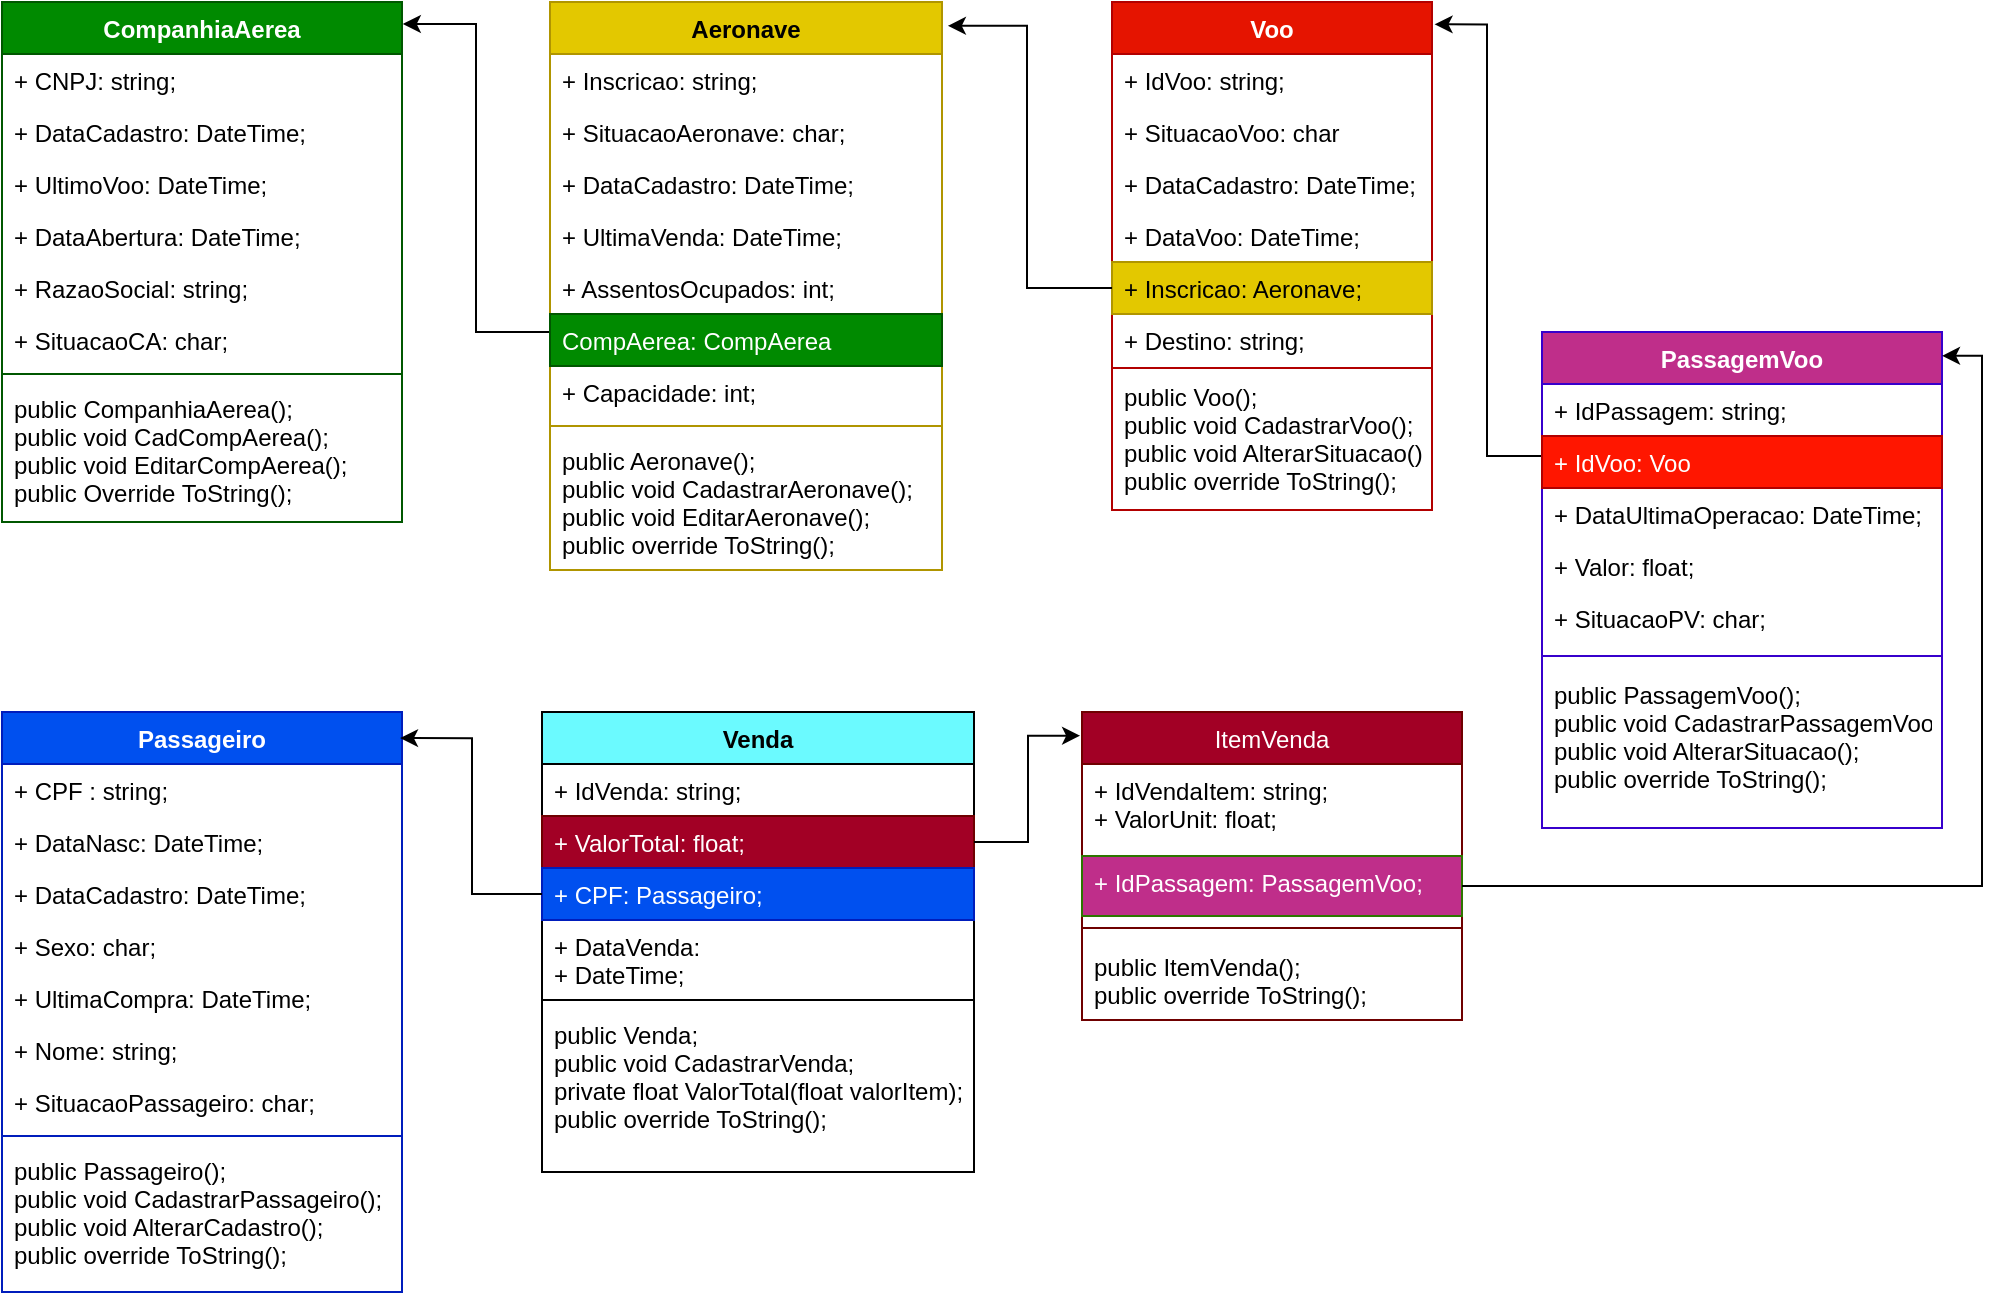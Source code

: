 <mxfile version="20.3.0" type="device"><diagram id="pReWtRghzhGuXCSKaChK" name="Página-1"><mxGraphModel dx="868" dy="482" grid="1" gridSize="10" guides="1" tooltips="1" connect="1" arrows="1" fold="1" page="1" pageScale="1" pageWidth="1169" pageHeight="827" math="0" shadow="0"><root><mxCell id="0"/><mxCell id="1" parent="0"/><mxCell id="cVHg5iiUPL1rxt4kpwUX-88" value="ItemVenda" style="swimlane;fontStyle=0;childLayout=stackLayout;horizontal=1;startSize=26;fillColor=#a20025;horizontalStack=0;resizeParent=1;resizeParentMax=0;resizeLast=0;collapsible=1;marginBottom=0;fillStyle=solid;strokeColor=#6F0000;fontColor=#ffffff;" parent="1" vertex="1"><mxGeometry x="610" y="490" width="190" height="154" as="geometry"/></mxCell><mxCell id="cVHg5iiUPL1rxt4kpwUX-89" value="+ IdVendaItem: string;&#10;+ ValorUnit: float;" style="text;strokeColor=none;fillColor=none;align=left;verticalAlign=top;spacingLeft=4;spacingRight=4;overflow=hidden;rotatable=0;points=[[0,0.5],[1,0.5]];portConstraint=eastwest;fillStyle=solid;" parent="cVHg5iiUPL1rxt4kpwUX-88" vertex="1"><mxGeometry y="26" width="190" height="46" as="geometry"/></mxCell><mxCell id="cVHg5iiUPL1rxt4kpwUX-90" value="+ IdPassagem: PassagemVoo;" style="text;align=left;verticalAlign=top;spacingLeft=4;spacingRight=4;overflow=hidden;rotatable=0;points=[[0,0.5],[1,0.5]];portConstraint=eastwest;fillStyle=solid;fillColor=#BF2E8A;fontColor=#ffffff;strokeColor=#2D7600;" parent="cVHg5iiUPL1rxt4kpwUX-88" vertex="1"><mxGeometry y="72" width="190" height="30" as="geometry"/></mxCell><mxCell id="LDR08iqbEfkZyBWGbbdn-1" value="" style="line;strokeWidth=1;fillColor=none;align=left;verticalAlign=middle;spacingTop=-1;spacingLeft=3;spacingRight=3;rotatable=0;labelPosition=right;points=[];portConstraint=eastwest;strokeColor=inherit;" vertex="1" parent="cVHg5iiUPL1rxt4kpwUX-88"><mxGeometry y="102" width="190" height="12" as="geometry"/></mxCell><mxCell id="cVHg5iiUPL1rxt4kpwUX-91" value="public ItemVenda();&#10;public override ToString();" style="text;strokeColor=none;fillColor=none;align=left;verticalAlign=top;spacingLeft=4;spacingRight=4;overflow=hidden;rotatable=0;points=[[0,0.5],[1,0.5]];portConstraint=eastwest;fillStyle=solid;" parent="cVHg5iiUPL1rxt4kpwUX-88" vertex="1"><mxGeometry y="114" width="190" height="40" as="geometry"/></mxCell><mxCell id="1eCG85m5-HJoHfWFLD3n-16" value="Passageiro" style="swimlane;fontStyle=1;align=center;verticalAlign=top;childLayout=stackLayout;horizontal=1;startSize=26;horizontalStack=0;resizeParent=1;resizeParentMax=0;resizeLast=0;collapsible=1;marginBottom=0;fillColor=#0050ef;strokeColor=#001DBC;fontColor=#ffffff;" parent="1" vertex="1"><mxGeometry x="70" y="490" width="200" height="290" as="geometry"/></mxCell><mxCell id="cVHg5iiUPL1rxt4kpwUX-32" value="+ CPF : string; " style="text;align=left;verticalAlign=top;spacingLeft=4;spacingRight=4;overflow=hidden;rotatable=0;points=[[0,0.5],[1,0.5]];portConstraint=eastwest;" parent="1eCG85m5-HJoHfWFLD3n-16" vertex="1"><mxGeometry y="26" width="200" height="26" as="geometry"/></mxCell><mxCell id="cVHg5iiUPL1rxt4kpwUX-34" value="+ DataNasc: DateTime;" style="text;strokeColor=none;fillColor=none;align=left;verticalAlign=top;spacingLeft=4;spacingRight=4;overflow=hidden;rotatable=0;points=[[0,0.5],[1,0.5]];portConstraint=eastwest;" parent="1eCG85m5-HJoHfWFLD3n-16" vertex="1"><mxGeometry y="52" width="200" height="26" as="geometry"/></mxCell><mxCell id="cVHg5iiUPL1rxt4kpwUX-39" value="+ DataCadastro: DateTime;" style="text;strokeColor=none;fillColor=none;align=left;verticalAlign=top;spacingLeft=4;spacingRight=4;overflow=hidden;rotatable=0;points=[[0,0.5],[1,0.5]];portConstraint=eastwest;" parent="1eCG85m5-HJoHfWFLD3n-16" vertex="1"><mxGeometry y="78" width="200" height="26" as="geometry"/></mxCell><mxCell id="cVHg5iiUPL1rxt4kpwUX-35" value="+ Sexo: char;" style="text;strokeColor=none;fillColor=none;align=left;verticalAlign=top;spacingLeft=4;spacingRight=4;overflow=hidden;rotatable=0;points=[[0,0.5],[1,0.5]];portConstraint=eastwest;" parent="1eCG85m5-HJoHfWFLD3n-16" vertex="1"><mxGeometry y="104" width="200" height="26" as="geometry"/></mxCell><mxCell id="cVHg5iiUPL1rxt4kpwUX-37" value="+ UltimaCompra: DateTime;" style="text;strokeColor=none;fillColor=none;align=left;verticalAlign=top;spacingLeft=4;spacingRight=4;overflow=hidden;rotatable=0;points=[[0,0.5],[1,0.5]];portConstraint=eastwest;" parent="1eCG85m5-HJoHfWFLD3n-16" vertex="1"><mxGeometry y="130" width="200" height="26" as="geometry"/></mxCell><mxCell id="cVHg5iiUPL1rxt4kpwUX-33" value="+ Nome: string;" style="text;strokeColor=none;fillColor=none;align=left;verticalAlign=top;spacingLeft=4;spacingRight=4;overflow=hidden;rotatable=0;points=[[0,0.5],[1,0.5]];portConstraint=eastwest;" parent="1eCG85m5-HJoHfWFLD3n-16" vertex="1"><mxGeometry y="156" width="200" height="26" as="geometry"/></mxCell><mxCell id="cVHg5iiUPL1rxt4kpwUX-40" value="+ SituacaoPassageiro: char;" style="text;strokeColor=none;fillColor=none;align=left;verticalAlign=top;spacingLeft=4;spacingRight=4;overflow=hidden;rotatable=0;points=[[0,0.5],[1,0.5]];portConstraint=eastwest;" parent="1eCG85m5-HJoHfWFLD3n-16" vertex="1"><mxGeometry y="182" width="200" height="26" as="geometry"/></mxCell><mxCell id="1eCG85m5-HJoHfWFLD3n-18" value="" style="line;strokeWidth=1;fillColor=none;align=left;verticalAlign=middle;spacingTop=-1;spacingLeft=3;spacingRight=3;rotatable=0;labelPosition=right;points=[];portConstraint=eastwest;strokeColor=inherit;" parent="1eCG85m5-HJoHfWFLD3n-16" vertex="1"><mxGeometry y="208" width="200" height="8" as="geometry"/></mxCell><mxCell id="1eCG85m5-HJoHfWFLD3n-19" value="public Passageiro();&#10;public void CadastrarPassageiro();&#10;public void AlterarCadastro();&#10;public override ToString();" style="text;strokeColor=none;fillColor=none;align=left;verticalAlign=top;spacingLeft=4;spacingRight=4;overflow=hidden;rotatable=0;points=[[0,0.5],[1,0.5]];portConstraint=eastwest;" parent="1eCG85m5-HJoHfWFLD3n-16" vertex="1"><mxGeometry y="216" width="200" height="74" as="geometry"/></mxCell><mxCell id="1eCG85m5-HJoHfWFLD3n-24" value="CompanhiaAerea" style="swimlane;fontStyle=1;align=center;verticalAlign=top;childLayout=stackLayout;horizontal=1;startSize=26;horizontalStack=0;resizeParent=1;resizeParentMax=0;resizeLast=0;collapsible=1;marginBottom=0;fillColor=#008a00;fontColor=#ffffff;strokeColor=#005700;" parent="1" vertex="1"><mxGeometry x="70" y="135" width="200" height="260" as="geometry"/></mxCell><mxCell id="cVHg5iiUPL1rxt4kpwUX-46" value="+ CNPJ: string;" style="text;strokeColor=none;fillColor=none;align=left;verticalAlign=top;spacingLeft=4;spacingRight=4;overflow=hidden;rotatable=0;points=[[0,0.5],[1,0.5]];portConstraint=eastwest;" parent="1eCG85m5-HJoHfWFLD3n-24" vertex="1"><mxGeometry y="26" width="200" height="26" as="geometry"/></mxCell><mxCell id="cVHg5iiUPL1rxt4kpwUX-48" value="+ DataCadastro: DateTime;" style="text;strokeColor=none;fillColor=none;align=left;verticalAlign=top;spacingLeft=4;spacingRight=4;overflow=hidden;rotatable=0;points=[[0,0.5],[1,0.5]];portConstraint=eastwest;" parent="1eCG85m5-HJoHfWFLD3n-24" vertex="1"><mxGeometry y="52" width="200" height="26" as="geometry"/></mxCell><mxCell id="cVHg5iiUPL1rxt4kpwUX-50" value="+ UltimoVoo: DateTime;" style="text;strokeColor=none;fillColor=none;align=left;verticalAlign=top;spacingLeft=4;spacingRight=4;overflow=hidden;rotatable=0;points=[[0,0.5],[1,0.5]];portConstraint=eastwest;" parent="1eCG85m5-HJoHfWFLD3n-24" vertex="1"><mxGeometry y="78" width="200" height="26" as="geometry"/></mxCell><mxCell id="cVHg5iiUPL1rxt4kpwUX-49" value="+ DataAbertura: DateTime;" style="text;strokeColor=none;fillColor=none;align=left;verticalAlign=top;spacingLeft=4;spacingRight=4;overflow=hidden;rotatable=0;points=[[0,0.5],[1,0.5]];portConstraint=eastwest;" parent="1eCG85m5-HJoHfWFLD3n-24" vertex="1"><mxGeometry y="104" width="200" height="26" as="geometry"/></mxCell><mxCell id="cVHg5iiUPL1rxt4kpwUX-47" value="+ RazaoSocial: string;" style="text;strokeColor=none;fillColor=none;align=left;verticalAlign=top;spacingLeft=4;spacingRight=4;overflow=hidden;rotatable=0;points=[[0,0.5],[1,0.5]];portConstraint=eastwest;" parent="1eCG85m5-HJoHfWFLD3n-24" vertex="1"><mxGeometry y="130" width="200" height="26" as="geometry"/></mxCell><mxCell id="cVHg5iiUPL1rxt4kpwUX-51" value="+ SituacaoCA: char;" style="text;strokeColor=none;fillColor=none;align=left;verticalAlign=top;spacingLeft=4;spacingRight=4;overflow=hidden;rotatable=0;points=[[0,0.5],[1,0.5]];portConstraint=eastwest;" parent="1eCG85m5-HJoHfWFLD3n-24" vertex="1"><mxGeometry y="156" width="200" height="26" as="geometry"/></mxCell><mxCell id="1eCG85m5-HJoHfWFLD3n-26" value="" style="line;strokeWidth=1;fillColor=none;align=left;verticalAlign=middle;spacingTop=-1;spacingLeft=3;spacingRight=3;rotatable=0;labelPosition=right;points=[];portConstraint=eastwest;strokeColor=inherit;" parent="1eCG85m5-HJoHfWFLD3n-24" vertex="1"><mxGeometry y="182" width="200" height="8" as="geometry"/></mxCell><mxCell id="1eCG85m5-HJoHfWFLD3n-27" value="public CompanhiaAerea();&#10;public void CadCompAerea();&#10;public void EditarCompAerea();&#10;public Override ToString();" style="text;strokeColor=none;fillColor=none;align=left;verticalAlign=top;spacingLeft=4;spacingRight=4;overflow=hidden;rotatable=0;points=[[0,0.5],[1,0.5]];portConstraint=eastwest;" parent="1eCG85m5-HJoHfWFLD3n-24" vertex="1"><mxGeometry y="190" width="200" height="70" as="geometry"/></mxCell><mxCell id="Je0e8RJOeXSyiCo6c0B7-1" value="" style="edgeStyle=orthogonalEdgeStyle;rounded=0;orthogonalLoop=1;jettySize=auto;html=1;entryX=1.002;entryY=0.044;entryDx=0;entryDy=0;entryPerimeter=0;" parent="1" source="1eCG85m5-HJoHfWFLD3n-35" target="1eCG85m5-HJoHfWFLD3n-24" edge="1"><mxGeometry relative="1" as="geometry"><Array as="points"><mxPoint x="307" y="300"/><mxPoint x="307" y="146"/><mxPoint x="270" y="146"/></Array></mxGeometry></mxCell><mxCell id="1eCG85m5-HJoHfWFLD3n-35" value="Aeronave" style="swimlane;fontStyle=1;align=center;verticalAlign=top;childLayout=stackLayout;horizontal=1;startSize=26;horizontalStack=0;resizeParent=1;resizeParentMax=0;resizeLast=0;collapsible=1;marginBottom=0;fillColor=#e3c800;fontColor=#000000;strokeColor=#B09500;" parent="1" vertex="1"><mxGeometry x="344" y="135" width="196" height="284" as="geometry"/></mxCell><mxCell id="cVHg5iiUPL1rxt4kpwUX-54" value="+ Inscricao: string;" style="text;strokeColor=none;fillColor=none;align=left;verticalAlign=top;spacingLeft=4;spacingRight=4;overflow=hidden;rotatable=0;points=[[0,0.5],[1,0.5]];portConstraint=eastwest;" parent="1eCG85m5-HJoHfWFLD3n-35" vertex="1"><mxGeometry y="26" width="196" height="26" as="geometry"/></mxCell><mxCell id="cVHg5iiUPL1rxt4kpwUX-59" value="+ SituacaoAeronave: char;" style="text;strokeColor=none;fillColor=none;align=left;verticalAlign=top;spacingLeft=4;spacingRight=4;overflow=hidden;rotatable=0;points=[[0,0.5],[1,0.5]];portConstraint=eastwest;" parent="1eCG85m5-HJoHfWFLD3n-35" vertex="1"><mxGeometry y="52" width="196" height="26" as="geometry"/></mxCell><mxCell id="cVHg5iiUPL1rxt4kpwUX-56" value="+ DataCadastro: DateTime;" style="text;strokeColor=none;fillColor=none;align=left;verticalAlign=top;spacingLeft=4;spacingRight=4;overflow=hidden;rotatable=0;points=[[0,0.5],[1,0.5]];portConstraint=eastwest;" parent="1eCG85m5-HJoHfWFLD3n-35" vertex="1"><mxGeometry y="78" width="196" height="26" as="geometry"/></mxCell><mxCell id="cVHg5iiUPL1rxt4kpwUX-58" value="+ UltimaVenda: DateTime;" style="text;strokeColor=none;fillColor=none;align=left;verticalAlign=top;spacingLeft=4;spacingRight=4;overflow=hidden;rotatable=0;points=[[0,0.5],[1,0.5]];portConstraint=eastwest;" parent="1eCG85m5-HJoHfWFLD3n-35" vertex="1"><mxGeometry y="104" width="196" height="26" as="geometry"/></mxCell><mxCell id="cVHg5iiUPL1rxt4kpwUX-57" value="+ AssentosOcupados: int;" style="text;strokeColor=none;fillColor=none;align=left;verticalAlign=top;spacingLeft=4;spacingRight=4;overflow=hidden;rotatable=0;points=[[0,0.5],[1,0.5]];portConstraint=eastwest;" parent="1eCG85m5-HJoHfWFLD3n-35" vertex="1"><mxGeometry y="130" width="196" height="26" as="geometry"/></mxCell><mxCell id="1eCG85m5-HJoHfWFLD3n-30" value="CompAerea: CompAerea" style="text;strokeColor=#005700;fillColor=#008a00;align=left;verticalAlign=top;spacingLeft=4;spacingRight=4;overflow=hidden;rotatable=0;points=[[0,0.5],[1,0.5]];portConstraint=eastwest;fontColor=#ffffff;" parent="1eCG85m5-HJoHfWFLD3n-35" vertex="1"><mxGeometry y="156" width="196" height="26" as="geometry"/></mxCell><mxCell id="cVHg5iiUPL1rxt4kpwUX-55" value="+ Capacidade: int;" style="text;strokeColor=none;fillColor=none;align=left;verticalAlign=top;spacingLeft=4;spacingRight=4;overflow=hidden;rotatable=0;points=[[0,0.5],[1,0.5]];portConstraint=eastwest;" parent="1eCG85m5-HJoHfWFLD3n-35" vertex="1"><mxGeometry y="182" width="196" height="26" as="geometry"/></mxCell><mxCell id="1eCG85m5-HJoHfWFLD3n-37" value="" style="line;strokeWidth=1;fillColor=none;align=left;verticalAlign=middle;spacingTop=-1;spacingLeft=3;spacingRight=3;rotatable=0;labelPosition=right;points=[];portConstraint=eastwest;strokeColor=inherit;" parent="1eCG85m5-HJoHfWFLD3n-35" vertex="1"><mxGeometry y="208" width="196" height="8" as="geometry"/></mxCell><mxCell id="1eCG85m5-HJoHfWFLD3n-38" value="public Aeronave();&#10;public void CadastrarAeronave();&#10;public void EditarAeronave();&#10;public override ToString();" style="text;strokeColor=none;fillColor=none;align=left;verticalAlign=top;spacingLeft=4;spacingRight=4;overflow=hidden;rotatable=0;points=[[0,0.5],[1,0.5]];portConstraint=eastwest;" parent="1eCG85m5-HJoHfWFLD3n-35" vertex="1"><mxGeometry y="216" width="196" height="68" as="geometry"/></mxCell><mxCell id="1eCG85m5-HJoHfWFLD3n-39" value="Voo" style="swimlane;fontStyle=1;align=center;verticalAlign=top;childLayout=stackLayout;horizontal=1;startSize=26;horizontalStack=0;resizeParent=1;resizeParentMax=0;resizeLast=0;collapsible=1;marginBottom=0;fillColor=#e51400;fontColor=#ffffff;strokeColor=#B20000;" parent="1" vertex="1"><mxGeometry x="625" y="135" width="160" height="254" as="geometry"/></mxCell><mxCell id="cVHg5iiUPL1rxt4kpwUX-61" value="+ IdVoo: string;" style="text;strokeColor=none;fillColor=none;align=left;verticalAlign=top;spacingLeft=4;spacingRight=4;overflow=hidden;rotatable=0;points=[[0,0.5],[1,0.5]];portConstraint=eastwest;" parent="1eCG85m5-HJoHfWFLD3n-39" vertex="1"><mxGeometry y="26" width="160" height="26" as="geometry"/></mxCell><mxCell id="cVHg5iiUPL1rxt4kpwUX-66" value="+ SituacaoVoo: char" style="text;strokeColor=none;fillColor=none;align=left;verticalAlign=top;spacingLeft=4;spacingRight=4;overflow=hidden;rotatable=0;points=[[0,0.5],[1,0.5]];portConstraint=eastwest;" parent="1eCG85m5-HJoHfWFLD3n-39" vertex="1"><mxGeometry y="52" width="160" height="26" as="geometry"/></mxCell><mxCell id="cVHg5iiUPL1rxt4kpwUX-65" value="+ DataCadastro: DateTime;" style="text;strokeColor=none;fillColor=none;align=left;verticalAlign=top;spacingLeft=4;spacingRight=4;overflow=hidden;rotatable=0;points=[[0,0.5],[1,0.5]];portConstraint=eastwest;" parent="1eCG85m5-HJoHfWFLD3n-39" vertex="1"><mxGeometry y="78" width="160" height="26" as="geometry"/></mxCell><mxCell id="cVHg5iiUPL1rxt4kpwUX-64" value="+ DataVoo: DateTime;" style="text;strokeColor=none;fillColor=none;align=left;verticalAlign=top;spacingLeft=4;spacingRight=4;overflow=hidden;rotatable=0;points=[[0,0.5],[1,0.5]];portConstraint=eastwest;" parent="1eCG85m5-HJoHfWFLD3n-39" vertex="1"><mxGeometry y="104" width="160" height="26" as="geometry"/></mxCell><mxCell id="cVHg5iiUPL1rxt4kpwUX-63" value="+ Inscricao: Aeronave;" style="text;strokeColor=#B09500;fillColor=#e3c800;align=left;verticalAlign=top;spacingLeft=4;spacingRight=4;overflow=hidden;rotatable=0;points=[[0,0.5],[1,0.5]];portConstraint=eastwest;fontColor=#000000;" parent="1eCG85m5-HJoHfWFLD3n-39" vertex="1"><mxGeometry y="130" width="160" height="26" as="geometry"/></mxCell><mxCell id="cVHg5iiUPL1rxt4kpwUX-62" value="+ Destino: string;" style="text;strokeColor=none;fillColor=none;align=left;verticalAlign=top;spacingLeft=4;spacingRight=4;overflow=hidden;rotatable=0;points=[[0,0.5],[1,0.5]];portConstraint=eastwest;" parent="1eCG85m5-HJoHfWFLD3n-39" vertex="1"><mxGeometry y="156" width="160" height="26" as="geometry"/></mxCell><mxCell id="1eCG85m5-HJoHfWFLD3n-41" value="" style="line;strokeWidth=1;fillColor=none;align=left;verticalAlign=middle;spacingTop=-1;spacingLeft=3;spacingRight=3;rotatable=0;labelPosition=right;points=[];portConstraint=eastwest;strokeColor=inherit;" parent="1eCG85m5-HJoHfWFLD3n-39" vertex="1"><mxGeometry y="182" width="160" height="2" as="geometry"/></mxCell><mxCell id="1eCG85m5-HJoHfWFLD3n-42" value="public Voo();&#10;public void CadastrarVoo();&#10;public void AlterarSituacao();&#10;public override ToString();&#10;" style="text;strokeColor=none;fillColor=none;align=left;verticalAlign=top;spacingLeft=4;spacingRight=4;overflow=hidden;rotatable=0;points=[[0,0.5],[1,0.5]];portConstraint=eastwest;" parent="1eCG85m5-HJoHfWFLD3n-39" vertex="1"><mxGeometry y="184" width="160" height="70" as="geometry"/></mxCell><mxCell id="neGFDqqLJg8Q9-QoGF4L-14" style="edgeStyle=orthogonalEdgeStyle;rounded=0;orthogonalLoop=1;jettySize=auto;html=1;exitX=0;exitY=0.25;exitDx=0;exitDy=0;entryX=1.008;entryY=0.044;entryDx=0;entryDy=0;entryPerimeter=0;" parent="1" source="1eCG85m5-HJoHfWFLD3n-44" target="1eCG85m5-HJoHfWFLD3n-39" edge="1"><mxGeometry relative="1" as="geometry"/></mxCell><mxCell id="1eCG85m5-HJoHfWFLD3n-44" value="PassagemVoo" style="swimlane;fontStyle=1;align=center;verticalAlign=top;childLayout=stackLayout;horizontal=1;startSize=26;horizontalStack=0;resizeParent=1;resizeParentMax=0;resizeLast=0;collapsible=1;marginBottom=0;fillColor=#BF2E8A;strokeColor=#3700CC;fontColor=#ffffff;" parent="1" vertex="1"><mxGeometry x="840" y="300" width="200" height="248" as="geometry"/></mxCell><mxCell id="cVHg5iiUPL1rxt4kpwUX-70" value="+ IdPassagem: string;" style="text;strokeColor=none;fillColor=none;align=left;verticalAlign=top;spacingLeft=4;spacingRight=4;overflow=hidden;rotatable=0;points=[[0,0.5],[1,0.5]];portConstraint=eastwest;" parent="1eCG85m5-HJoHfWFLD3n-44" vertex="1"><mxGeometry y="26" width="200" height="26" as="geometry"/></mxCell><mxCell id="cVHg5iiUPL1rxt4kpwUX-71" value="+ IdVoo: Voo" style="text;strokeColor=#B20000;fillColor=#FF1600;align=left;verticalAlign=top;spacingLeft=4;spacingRight=4;overflow=hidden;rotatable=0;points=[[0,0.5],[1,0.5]];portConstraint=eastwest;fontColor=#ffffff;" parent="1eCG85m5-HJoHfWFLD3n-44" vertex="1"><mxGeometry y="52" width="200" height="26" as="geometry"/></mxCell><mxCell id="cVHg5iiUPL1rxt4kpwUX-79" value="+ DataUltimaOperacao: DateTime;" style="text;strokeColor=none;fillColor=none;align=left;verticalAlign=top;spacingLeft=4;spacingRight=4;overflow=hidden;rotatable=0;points=[[0,0.5],[1,0.5]];portConstraint=eastwest;" parent="1eCG85m5-HJoHfWFLD3n-44" vertex="1"><mxGeometry y="78" width="200" height="26" as="geometry"/></mxCell><mxCell id="neGFDqqLJg8Q9-QoGF4L-13" value="+ Valor: float;" style="text;strokeColor=none;fillColor=none;align=left;verticalAlign=top;spacingLeft=4;spacingRight=4;overflow=hidden;rotatable=0;points=[[0,0.5],[1,0.5]];portConstraint=eastwest;" parent="1eCG85m5-HJoHfWFLD3n-44" vertex="1"><mxGeometry y="104" width="200" height="26" as="geometry"/></mxCell><mxCell id="cVHg5iiUPL1rxt4kpwUX-80" value="+ SituacaoPV: char;" style="text;strokeColor=none;fillColor=none;align=left;verticalAlign=top;spacingLeft=4;spacingRight=4;overflow=hidden;rotatable=0;points=[[0,0.5],[1,0.5]];portConstraint=eastwest;" parent="1eCG85m5-HJoHfWFLD3n-44" vertex="1"><mxGeometry y="130" width="200" height="26" as="geometry"/></mxCell><mxCell id="1eCG85m5-HJoHfWFLD3n-46" value="" style="line;strokeWidth=1;fillColor=none;align=left;verticalAlign=middle;spacingTop=-1;spacingLeft=3;spacingRight=3;rotatable=0;labelPosition=right;points=[];portConstraint=eastwest;strokeColor=inherit;" parent="1eCG85m5-HJoHfWFLD3n-44" vertex="1"><mxGeometry y="156" width="200" height="12" as="geometry"/></mxCell><mxCell id="1eCG85m5-HJoHfWFLD3n-47" value="public PassagemVoo();&#10;public void CadastrarPassagemVoo();&#10;public void AlterarSituacao();&#10;public override ToString();" style="text;strokeColor=none;fillColor=none;align=left;verticalAlign=top;spacingLeft=4;spacingRight=4;overflow=hidden;rotatable=0;points=[[0,0.5],[1,0.5]];portConstraint=eastwest;" parent="1eCG85m5-HJoHfWFLD3n-44" vertex="1"><mxGeometry y="168" width="200" height="80" as="geometry"/></mxCell><mxCell id="1eCG85m5-HJoHfWFLD3n-62" value="Venda" style="swimlane;fontStyle=1;align=center;verticalAlign=top;childLayout=stackLayout;horizontal=1;startSize=26;horizontalStack=0;resizeParent=1;resizeParentMax=0;resizeLast=0;collapsible=1;marginBottom=0;fillColor=#6BFAFF;" parent="1" vertex="1"><mxGeometry x="340" y="490" width="216" height="230" as="geometry"/></mxCell><mxCell id="cVHg5iiUPL1rxt4kpwUX-82" value="+ IdVenda: string;" style="text;strokeColor=none;fillColor=none;align=left;verticalAlign=top;spacingLeft=4;spacingRight=4;overflow=hidden;rotatable=0;points=[[0,0.5],[1,0.5]];portConstraint=eastwest;fillStyle=solid;" parent="1eCG85m5-HJoHfWFLD3n-62" vertex="1"><mxGeometry y="26" width="216" height="26" as="geometry"/></mxCell><mxCell id="cVHg5iiUPL1rxt4kpwUX-86" value="+ ValorTotal: float;" style="text;strokeColor=#6F0000;fillColor=#a20025;align=left;verticalAlign=top;spacingLeft=4;spacingRight=4;overflow=hidden;rotatable=0;points=[[0,0.5],[1,0.5]];portConstraint=eastwest;fillStyle=solid;fontColor=#ffffff;" parent="1eCG85m5-HJoHfWFLD3n-62" vertex="1"><mxGeometry y="52" width="216" height="26" as="geometry"/></mxCell><mxCell id="cVHg5iiUPL1rxt4kpwUX-84" value="+ CPF: Passageiro;" style="text;strokeColor=#001DBC;fillColor=#0050ef;align=left;verticalAlign=top;spacingLeft=4;spacingRight=4;overflow=hidden;rotatable=0;points=[[0,0.5],[1,0.5]];portConstraint=eastwest;fillStyle=solid;fontColor=#ffffff;" parent="1eCG85m5-HJoHfWFLD3n-62" vertex="1"><mxGeometry y="78" width="216" height="26" as="geometry"/></mxCell><mxCell id="cVHg5iiUPL1rxt4kpwUX-83" value="+ DataVenda:&#10;+ DateTime;" style="text;strokeColor=none;fillColor=none;align=left;verticalAlign=top;spacingLeft=4;spacingRight=4;overflow=hidden;rotatable=0;points=[[0,0.5],[1,0.5]];portConstraint=eastwest;fillStyle=solid;" parent="1eCG85m5-HJoHfWFLD3n-62" vertex="1"><mxGeometry y="104" width="216" height="36" as="geometry"/></mxCell><mxCell id="1eCG85m5-HJoHfWFLD3n-64" value="" style="line;strokeWidth=1;fillColor=none;align=left;verticalAlign=middle;spacingTop=-1;spacingLeft=3;spacingRight=3;rotatable=0;labelPosition=right;points=[];portConstraint=eastwest;strokeColor=inherit;" parent="1eCG85m5-HJoHfWFLD3n-62" vertex="1"><mxGeometry y="140" width="216" height="8" as="geometry"/></mxCell><mxCell id="1eCG85m5-HJoHfWFLD3n-65" value="public Venda;&#10;public void CadastrarVenda;&#10;private float ValorTotal(float valorItem);&#10;public override ToString();" style="text;strokeColor=none;fillColor=none;align=left;verticalAlign=top;spacingLeft=4;spacingRight=4;overflow=hidden;rotatable=0;points=[[0,0.5],[1,0.5]];portConstraint=eastwest;" parent="1eCG85m5-HJoHfWFLD3n-62" vertex="1"><mxGeometry y="148" width="216" height="82" as="geometry"/></mxCell><mxCell id="neGFDqqLJg8Q9-QoGF4L-2" style="edgeStyle=orthogonalEdgeStyle;rounded=0;orthogonalLoop=1;jettySize=auto;html=1;exitX=0;exitY=0.5;exitDx=0;exitDy=0;entryX=0.995;entryY=0.045;entryDx=0;entryDy=0;entryPerimeter=0;" parent="1" source="cVHg5iiUPL1rxt4kpwUX-84" target="1eCG85m5-HJoHfWFLD3n-16" edge="1"><mxGeometry relative="1" as="geometry"/></mxCell><mxCell id="neGFDqqLJg8Q9-QoGF4L-3" style="edgeStyle=orthogonalEdgeStyle;rounded=0;orthogonalLoop=1;jettySize=auto;html=1;exitX=1;exitY=0.5;exitDx=0;exitDy=0;entryX=-0.005;entryY=0.077;entryDx=0;entryDy=0;entryPerimeter=0;" parent="1" source="cVHg5iiUPL1rxt4kpwUX-86" target="cVHg5iiUPL1rxt4kpwUX-88" edge="1"><mxGeometry relative="1" as="geometry"/></mxCell><mxCell id="neGFDqqLJg8Q9-QoGF4L-7" style="edgeStyle=orthogonalEdgeStyle;rounded=0;orthogonalLoop=1;jettySize=auto;html=1;exitX=0;exitY=0.5;exitDx=0;exitDy=0;entryX=1.015;entryY=0.042;entryDx=0;entryDy=0;entryPerimeter=0;" parent="1" source="cVHg5iiUPL1rxt4kpwUX-63" target="1eCG85m5-HJoHfWFLD3n-35" edge="1"><mxGeometry relative="1" as="geometry"/></mxCell><mxCell id="neGFDqqLJg8Q9-QoGF4L-15" style="edgeStyle=orthogonalEdgeStyle;rounded=0;orthogonalLoop=1;jettySize=auto;html=1;exitX=1;exitY=0.5;exitDx=0;exitDy=0;entryX=1;entryY=0.048;entryDx=0;entryDy=0;entryPerimeter=0;" parent="1" source="cVHg5iiUPL1rxt4kpwUX-90" target="1eCG85m5-HJoHfWFLD3n-44" edge="1"><mxGeometry relative="1" as="geometry"/></mxCell></root></mxGraphModel></diagram></mxfile>